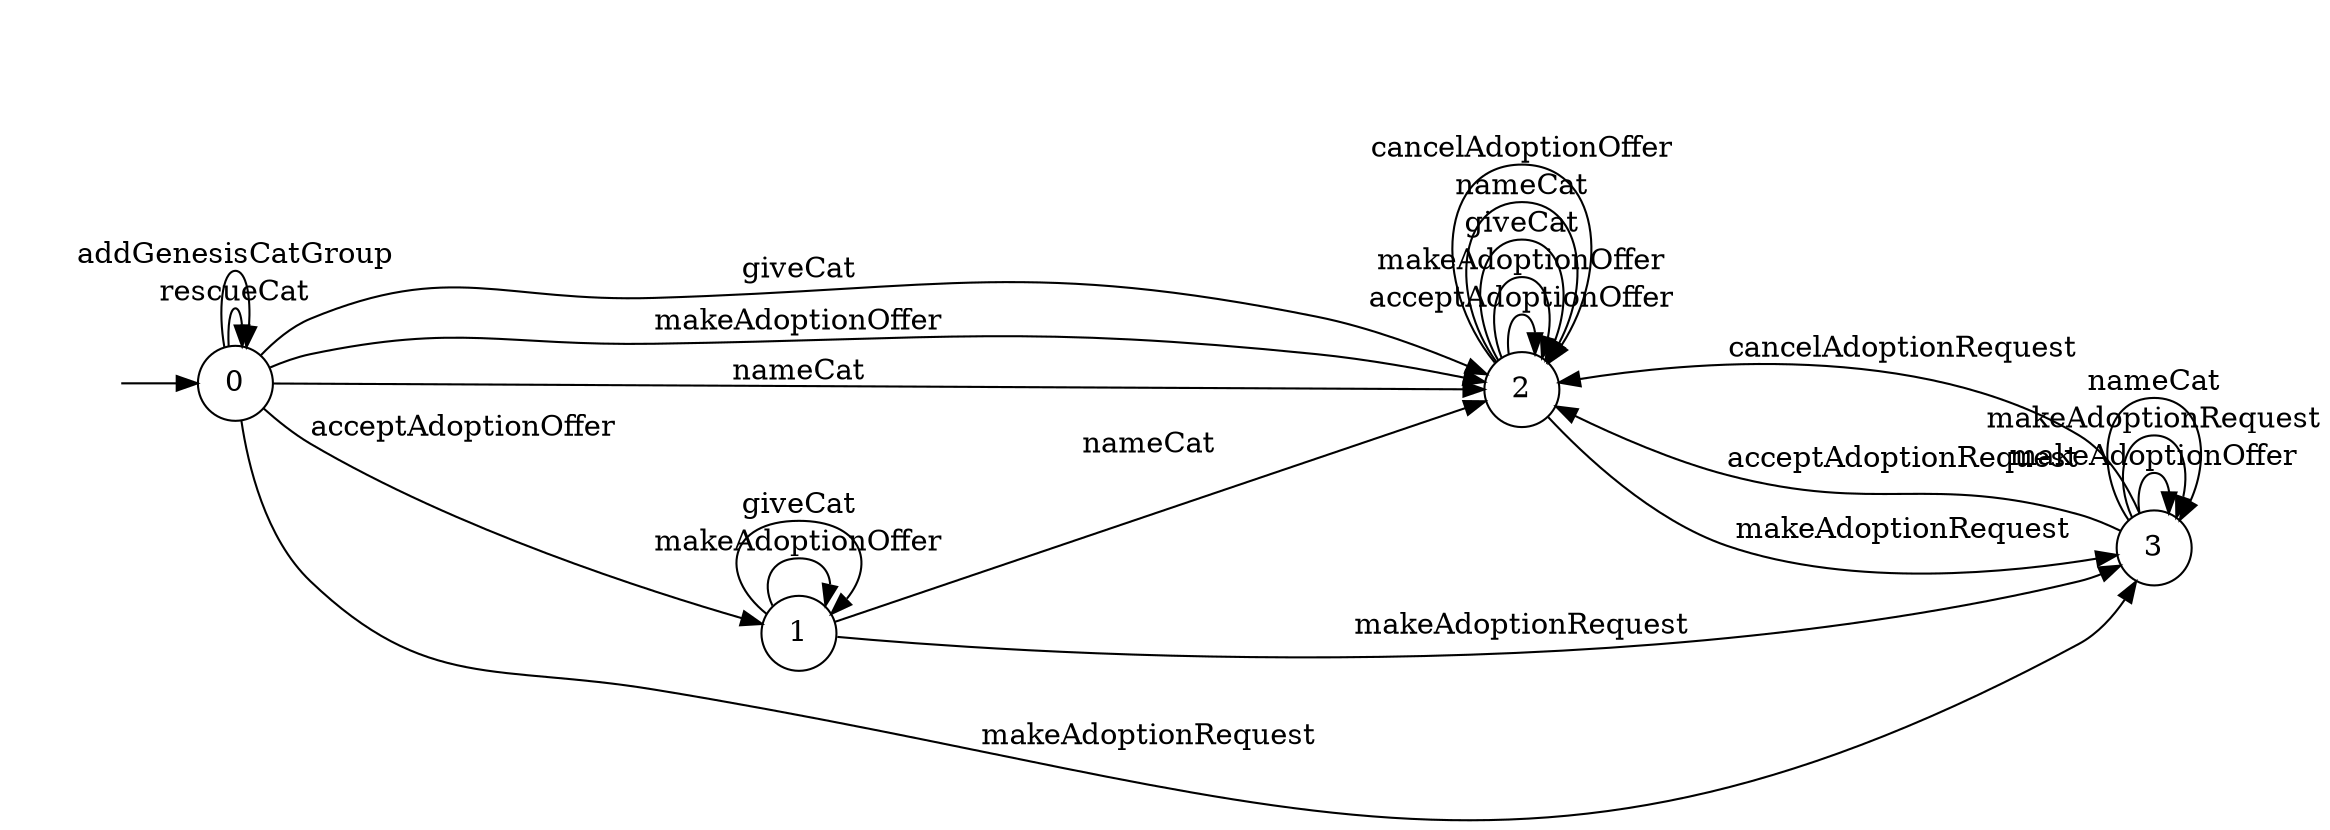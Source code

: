 digraph "Dapp-Automata-data/result/model/0x60cd862c9c687a9de49aecdc3a99b74a4fc54ab6/MoonCatRescue/FSM-20.gv.dfa" {
	graph [rankdir=LR]
	"" [label="" shape=plaintext]
	2 [label=2 shape=circle]
	3 [label=3 shape=circle]
	1 [label=1 shape=circle]
	0 [label=0 shape=circle]
	"" -> 0 [label=""]
	0 -> 0 [label=rescueCat]
	0 -> 0 [label=addGenesisCatGroup]
	0 -> 2 [label=makeAdoptionOffer]
	0 -> 1 [label=acceptAdoptionOffer]
	0 -> 3 [label=makeAdoptionRequest]
	0 -> 2 [label=nameCat]
	0 -> 2 [label=giveCat]
	1 -> 1 [label=makeAdoptionOffer]
	1 -> 1 [label=giveCat]
	1 -> 3 [label=makeAdoptionRequest]
	1 -> 2 [label=nameCat]
	2 -> 2 [label=acceptAdoptionOffer]
	2 -> 2 [label=makeAdoptionOffer]
	2 -> 3 [label=makeAdoptionRequest]
	2 -> 2 [label=giveCat]
	2 -> 2 [label=nameCat]
	2 -> 2 [label=cancelAdoptionOffer]
	3 -> 3 [label=makeAdoptionOffer]
	3 -> 3 [label=makeAdoptionRequest]
	3 -> 2 [label=cancelAdoptionRequest]
	3 -> 2 [label=acceptAdoptionRequest]
	3 -> 3 [label=nameCat]
}
